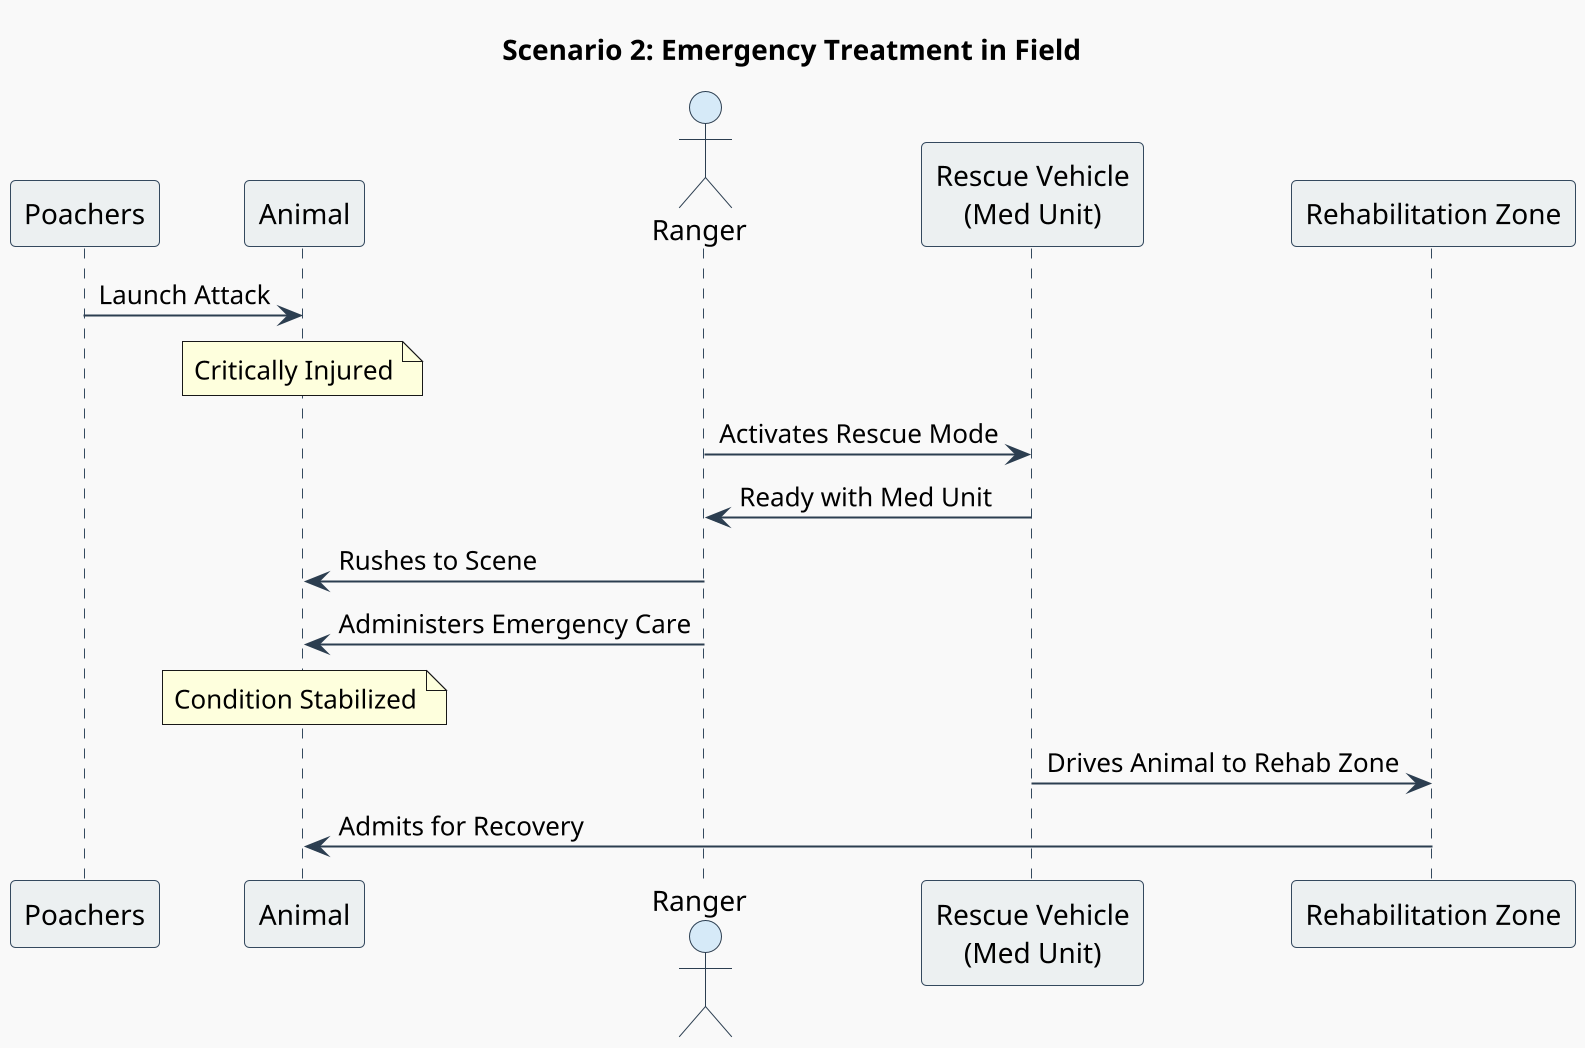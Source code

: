 @startuml Sequence Diagram 2

title Scenario 2: Emergency Treatment in Field

skinparam monochrome false
skinparam backgroundColor #f9f9f9
skinparam sequence {
    ArrowColor #2c3e50
    LifeLineBorderColor #34495e
    LifeLineBackgroundColor #ecf0f1
    ParticipantBorderColor #34495e
    ParticipantBackgroundColor #ecf0f1
    ActorBorderColor #2c3e50
    ActorBackgroundColor #d6eaf8
    FontColor #2c3e50
    FontSize 14
}
scale 2

participant "Poachers" as Poachers
participant "Animal" as Animal
actor "Ranger"
participant "Rescue Vehicle\n(Med Unit)" as Vehicle
participant "Rehabilitation Zone" as Rehab

Poachers -> Animal : Launch Attack
note over Animal : Critically Injured

Ranger -> Vehicle : Activates Rescue Mode
Vehicle -> Ranger : Ready with Med Unit
Ranger -> Animal : Rushes to Scene

Ranger -> Animal : Administers Emergency Care
note over Animal : Condition Stabilized

Vehicle -> Rehab : Drives Animal to Rehab Zone
Rehab -> Animal : Admits for Recovery

@enduml
